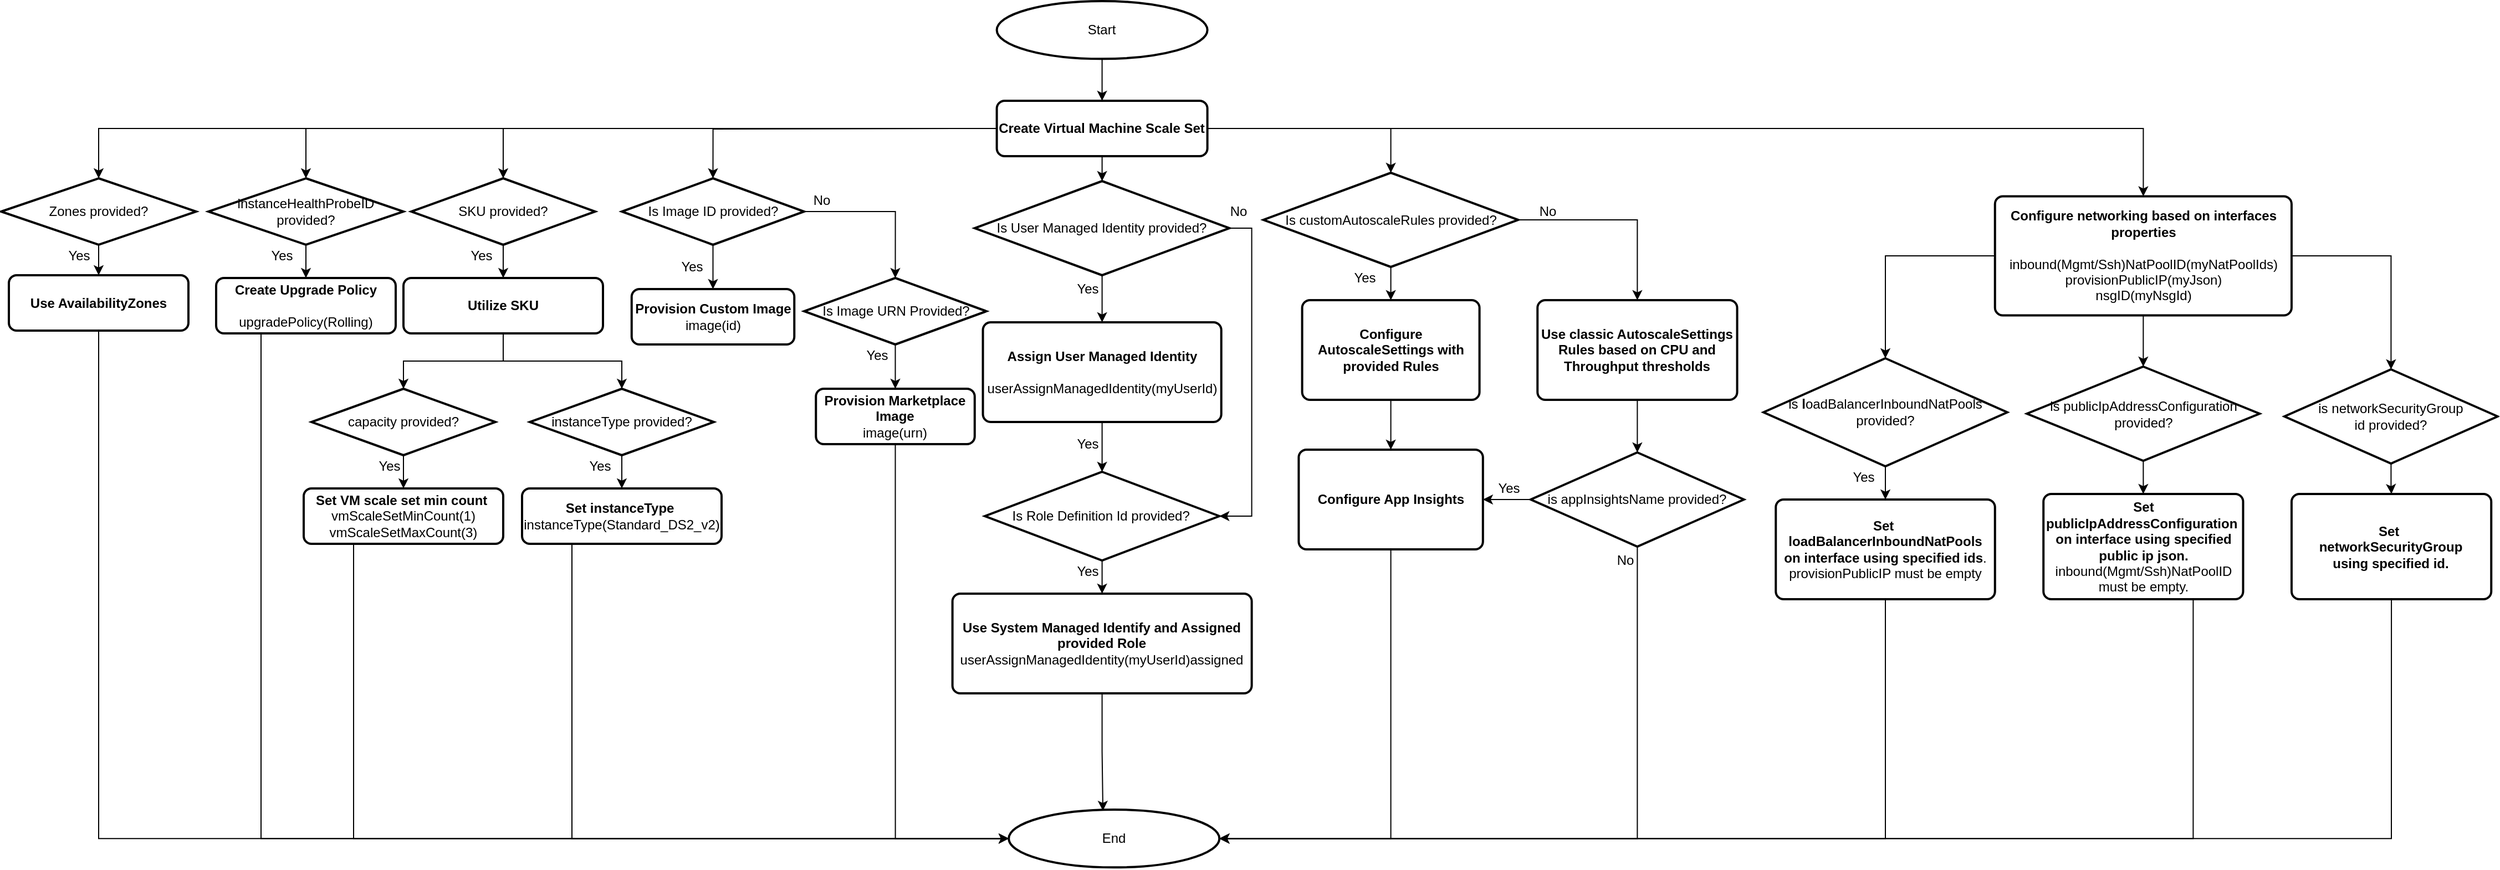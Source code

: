 <mxfile version="13.4.4" type="device"><diagram id="C5RBs43oDa-KdzZeNtuy" name="Page-1"><mxGraphModel dx="2204" dy="1922" grid="1" gridSize="10" guides="1" tooltips="1" connect="1" arrows="1" fold="1" page="1" pageScale="1" pageWidth="827" pageHeight="1169" math="0" shadow="0"><root><mxCell id="WIyWlLk6GJQsqaUBKTNV-0"/><mxCell id="WIyWlLk6GJQsqaUBKTNV-1" parent="WIyWlLk6GJQsqaUBKTNV-0"/><mxCell id="RMS7R8UJaC6F2QO5qWQp-2" style="edgeStyle=orthogonalEdgeStyle;rounded=0;orthogonalLoop=1;jettySize=auto;html=1;exitX=0.5;exitY=1;exitDx=0;exitDy=0;exitPerimeter=0;" edge="1" parent="WIyWlLk6GJQsqaUBKTNV-1" source="RMS7R8UJaC6F2QO5qWQp-0" target="RMS7R8UJaC6F2QO5qWQp-1"><mxGeometry relative="1" as="geometry"/></mxCell><mxCell id="RMS7R8UJaC6F2QO5qWQp-0" value="Start" style="strokeWidth=2;html=1;shape=mxgraph.flowchart.start_1;whiteSpace=wrap;" vertex="1" parent="WIyWlLk6GJQsqaUBKTNV-1"><mxGeometry x="648.31" y="-20" width="190" height="52.18" as="geometry"/></mxCell><mxCell id="RMS7R8UJaC6F2QO5qWQp-4" style="edgeStyle=orthogonalEdgeStyle;rounded=0;orthogonalLoop=1;jettySize=auto;html=1;exitX=0;exitY=0.5;exitDx=0;exitDy=0;entryX=0.5;entryY=0;entryDx=0;entryDy=0;entryPerimeter=0;" edge="1" parent="WIyWlLk6GJQsqaUBKTNV-1" source="RMS7R8UJaC6F2QO5qWQp-1" target="RMS7R8UJaC6F2QO5qWQp-3"><mxGeometry relative="1" as="geometry"/></mxCell><mxCell id="RMS7R8UJaC6F2QO5qWQp-8" style="edgeStyle=orthogonalEdgeStyle;rounded=0;orthogonalLoop=1;jettySize=auto;html=1;exitX=0;exitY=0.5;exitDx=0;exitDy=0;entryX=0.5;entryY=0;entryDx=0;entryDy=0;entryPerimeter=0;" edge="1" parent="WIyWlLk6GJQsqaUBKTNV-1" source="RMS7R8UJaC6F2QO5qWQp-1" target="RMS7R8UJaC6F2QO5qWQp-7"><mxGeometry relative="1" as="geometry"/></mxCell><mxCell id="RMS7R8UJaC6F2QO5qWQp-60" style="edgeStyle=orthogonalEdgeStyle;rounded=0;orthogonalLoop=1;jettySize=auto;html=1;exitX=1;exitY=0.5;exitDx=0;exitDy=0;entryX=0.5;entryY=0;entryDx=0;entryDy=0;entryPerimeter=0;" edge="1" parent="WIyWlLk6GJQsqaUBKTNV-1" source="RMS7R8UJaC6F2QO5qWQp-1" target="RMS7R8UJaC6F2QO5qWQp-57"><mxGeometry relative="1" as="geometry"/></mxCell><mxCell id="RMS7R8UJaC6F2QO5qWQp-69" style="edgeStyle=orthogonalEdgeStyle;rounded=0;orthogonalLoop=1;jettySize=auto;html=1;entryX=0.5;entryY=0;entryDx=0;entryDy=0;entryPerimeter=0;" edge="1" parent="WIyWlLk6GJQsqaUBKTNV-1" target="RMS7R8UJaC6F2QO5qWQp-11"><mxGeometry relative="1" as="geometry"><mxPoint x="610" y="95" as="sourcePoint"/></mxGeometry></mxCell><mxCell id="RMS7R8UJaC6F2QO5qWQp-80" style="edgeStyle=orthogonalEdgeStyle;rounded=0;orthogonalLoop=1;jettySize=auto;html=1;exitX=0.5;exitY=1;exitDx=0;exitDy=0;entryX=0.5;entryY=0;entryDx=0;entryDy=0;entryPerimeter=0;" edge="1" parent="WIyWlLk6GJQsqaUBKTNV-1" source="RMS7R8UJaC6F2QO5qWQp-1" target="RMS7R8UJaC6F2QO5qWQp-38"><mxGeometry relative="1" as="geometry"/></mxCell><mxCell id="RMS7R8UJaC6F2QO5qWQp-82" style="edgeStyle=orthogonalEdgeStyle;rounded=0;orthogonalLoop=1;jettySize=auto;html=1;exitX=1;exitY=0.5;exitDx=0;exitDy=0;" edge="1" parent="WIyWlLk6GJQsqaUBKTNV-1" source="RMS7R8UJaC6F2QO5qWQp-1" target="RMS7R8UJaC6F2QO5qWQp-79"><mxGeometry relative="1" as="geometry"/></mxCell><mxCell id="RMS7R8UJaC6F2QO5qWQp-84" style="edgeStyle=orthogonalEdgeStyle;rounded=0;orthogonalLoop=1;jettySize=auto;html=1;exitX=0;exitY=0.5;exitDx=0;exitDy=0;entryX=0.5;entryY=0;entryDx=0;entryDy=0;entryPerimeter=0;" edge="1" parent="WIyWlLk6GJQsqaUBKTNV-1" source="RMS7R8UJaC6F2QO5qWQp-1" target="RMS7R8UJaC6F2QO5qWQp-83"><mxGeometry relative="1" as="geometry"/></mxCell><mxCell id="RMS7R8UJaC6F2QO5qWQp-1" value="&lt;b&gt;Create Virtual Machine Scale Set&lt;/b&gt;" style="rounded=1;whiteSpace=wrap;html=1;absoluteArcSize=1;arcSize=14;strokeWidth=2;" vertex="1" parent="WIyWlLk6GJQsqaUBKTNV-1"><mxGeometry x="648.31" y="70" width="190" height="50" as="geometry"/></mxCell><mxCell id="RMS7R8UJaC6F2QO5qWQp-6" style="edgeStyle=orthogonalEdgeStyle;rounded=0;orthogonalLoop=1;jettySize=auto;html=1;exitX=0.5;exitY=1;exitDx=0;exitDy=0;exitPerimeter=0;entryX=0.5;entryY=0;entryDx=0;entryDy=0;" edge="1" parent="WIyWlLk6GJQsqaUBKTNV-1" source="RMS7R8UJaC6F2QO5qWQp-3" target="RMS7R8UJaC6F2QO5qWQp-5"><mxGeometry relative="1" as="geometry"/></mxCell><mxCell id="RMS7R8UJaC6F2QO5qWQp-3" value="instanceHealthProbeID provided?" style="strokeWidth=2;html=1;shape=mxgraph.flowchart.decision;whiteSpace=wrap;" vertex="1" parent="WIyWlLk6GJQsqaUBKTNV-1"><mxGeometry x="-63" y="140" width="176" height="60" as="geometry"/></mxCell><mxCell id="RMS7R8UJaC6F2QO5qWQp-105" style="edgeStyle=orthogonalEdgeStyle;rounded=0;orthogonalLoop=1;jettySize=auto;html=1;exitX=0.25;exitY=1;exitDx=0;exitDy=0;entryX=0;entryY=0.5;entryDx=0;entryDy=0;entryPerimeter=0;" edge="1" parent="WIyWlLk6GJQsqaUBKTNV-1" source="RMS7R8UJaC6F2QO5qWQp-5" target="RMS7R8UJaC6F2QO5qWQp-101"><mxGeometry relative="1" as="geometry"/></mxCell><mxCell id="RMS7R8UJaC6F2QO5qWQp-5" value="&lt;b&gt;Create Upgrade Policy&lt;/b&gt;&lt;br&gt;&lt;br&gt;upgradePolicy(Rolling)" style="rounded=1;whiteSpace=wrap;html=1;absoluteArcSize=1;arcSize=14;strokeWidth=2;" vertex="1" parent="WIyWlLk6GJQsqaUBKTNV-1"><mxGeometry x="-56" y="230" width="162" height="50" as="geometry"/></mxCell><mxCell id="RMS7R8UJaC6F2QO5qWQp-10" style="edgeStyle=orthogonalEdgeStyle;rounded=0;orthogonalLoop=1;jettySize=auto;html=1;exitX=0.5;exitY=1;exitDx=0;exitDy=0;exitPerimeter=0;" edge="1" parent="WIyWlLk6GJQsqaUBKTNV-1" source="RMS7R8UJaC6F2QO5qWQp-7" target="RMS7R8UJaC6F2QO5qWQp-9"><mxGeometry relative="1" as="geometry"/></mxCell><mxCell id="RMS7R8UJaC6F2QO5qWQp-7" value="SKU provided?" style="strokeWidth=2;html=1;shape=mxgraph.flowchart.decision;whiteSpace=wrap;" vertex="1" parent="WIyWlLk6GJQsqaUBKTNV-1"><mxGeometry x="120" y="140" width="166" height="60" as="geometry"/></mxCell><mxCell id="2" value="Yes" style="text;html=1;align=center;verticalAlign=middle;resizable=0;points=[];autosize=1;" vertex="1" parent="WIyWlLk6GJQsqaUBKTNV-1"><mxGeometry x="-17" y="200" width="40" height="20" as="geometry"/></mxCell><mxCell id="RMS7R8UJaC6F2QO5qWQp-13" style="edgeStyle=orthogonalEdgeStyle;rounded=0;orthogonalLoop=1;jettySize=auto;html=1;exitX=0.5;exitY=1;exitDx=0;exitDy=0;entryX=0.5;entryY=0;entryDx=0;entryDy=0;entryPerimeter=0;" edge="1" parent="WIyWlLk6GJQsqaUBKTNV-1" source="RMS7R8UJaC6F2QO5qWQp-9" target="RMS7R8UJaC6F2QO5qWQp-12"><mxGeometry relative="1" as="geometry"/></mxCell><mxCell id="RMS7R8UJaC6F2QO5qWQp-15" style="edgeStyle=orthogonalEdgeStyle;rounded=0;orthogonalLoop=1;jettySize=auto;html=1;exitX=0.5;exitY=1;exitDx=0;exitDy=0;entryX=0.5;entryY=0;entryDx=0;entryDy=0;entryPerimeter=0;" edge="1" parent="WIyWlLk6GJQsqaUBKTNV-1" source="RMS7R8UJaC6F2QO5qWQp-9" target="RMS7R8UJaC6F2QO5qWQp-14"><mxGeometry relative="1" as="geometry"/></mxCell><mxCell id="RMS7R8UJaC6F2QO5qWQp-9" value="&lt;b&gt;Utilize SKU&lt;/b&gt;" style="rounded=1;whiteSpace=wrap;html=1;absoluteArcSize=1;arcSize=14;strokeWidth=2;" vertex="1" parent="WIyWlLk6GJQsqaUBKTNV-1"><mxGeometry x="113" y="230" width="180" height="50" as="geometry"/></mxCell><mxCell id="RMS7R8UJaC6F2QO5qWQp-29" style="edgeStyle=orthogonalEdgeStyle;rounded=0;orthogonalLoop=1;jettySize=auto;html=1;exitX=0.5;exitY=1;exitDx=0;exitDy=0;exitPerimeter=0;entryX=0.5;entryY=0;entryDx=0;entryDy=0;" edge="1" parent="WIyWlLk6GJQsqaUBKTNV-1" source="RMS7R8UJaC6F2QO5qWQp-11" target="RMS7R8UJaC6F2QO5qWQp-23"><mxGeometry relative="1" as="geometry"/></mxCell><mxCell id="RMS7R8UJaC6F2QO5qWQp-33" style="edgeStyle=orthogonalEdgeStyle;rounded=0;orthogonalLoop=1;jettySize=auto;html=1;exitX=1;exitY=0.5;exitDx=0;exitDy=0;exitPerimeter=0;entryX=0.5;entryY=0;entryDx=0;entryDy=0;entryPerimeter=0;" edge="1" parent="WIyWlLk6GJQsqaUBKTNV-1" source="RMS7R8UJaC6F2QO5qWQp-11" target="RMS7R8UJaC6F2QO5qWQp-32"><mxGeometry relative="1" as="geometry"/></mxCell><mxCell id="RMS7R8UJaC6F2QO5qWQp-11" value="Is Image ID provided?" style="strokeWidth=2;html=1;shape=mxgraph.flowchart.decision;whiteSpace=wrap;" vertex="1" parent="WIyWlLk6GJQsqaUBKTNV-1"><mxGeometry x="310" y="140" width="164.5" height="60" as="geometry"/></mxCell><mxCell id="RMS7R8UJaC6F2QO5qWQp-17" style="edgeStyle=orthogonalEdgeStyle;rounded=0;orthogonalLoop=1;jettySize=auto;html=1;exitX=0.5;exitY=1;exitDx=0;exitDy=0;exitPerimeter=0;entryX=0.5;entryY=0;entryDx=0;entryDy=0;" edge="1" parent="WIyWlLk6GJQsqaUBKTNV-1" source="RMS7R8UJaC6F2QO5qWQp-12" target="RMS7R8UJaC6F2QO5qWQp-16"><mxGeometry relative="1" as="geometry"/></mxCell><mxCell id="RMS7R8UJaC6F2QO5qWQp-12" value="capacity provided?" style="strokeWidth=2;html=1;shape=mxgraph.flowchart.decision;whiteSpace=wrap;" vertex="1" parent="WIyWlLk6GJQsqaUBKTNV-1"><mxGeometry x="30" y="330" width="166" height="60" as="geometry"/></mxCell><mxCell id="RMS7R8UJaC6F2QO5qWQp-21" style="edgeStyle=orthogonalEdgeStyle;rounded=0;orthogonalLoop=1;jettySize=auto;html=1;exitX=0.5;exitY=1;exitDx=0;exitDy=0;exitPerimeter=0;entryX=0.5;entryY=0;entryDx=0;entryDy=0;" edge="1" parent="WIyWlLk6GJQsqaUBKTNV-1" source="RMS7R8UJaC6F2QO5qWQp-14" target="RMS7R8UJaC6F2QO5qWQp-20"><mxGeometry relative="1" as="geometry"/></mxCell><mxCell id="RMS7R8UJaC6F2QO5qWQp-14" value="instanceType provided?" style="strokeWidth=2;html=1;shape=mxgraph.flowchart.decision;whiteSpace=wrap;" vertex="1" parent="WIyWlLk6GJQsqaUBKTNV-1"><mxGeometry x="227" y="330" width="166" height="60" as="geometry"/></mxCell><mxCell id="RMS7R8UJaC6F2QO5qWQp-107" style="edgeStyle=orthogonalEdgeStyle;rounded=0;orthogonalLoop=1;jettySize=auto;html=1;exitX=0.25;exitY=1;exitDx=0;exitDy=0;entryX=0;entryY=0.5;entryDx=0;entryDy=0;entryPerimeter=0;" edge="1" parent="WIyWlLk6GJQsqaUBKTNV-1" source="RMS7R8UJaC6F2QO5qWQp-16" target="RMS7R8UJaC6F2QO5qWQp-101"><mxGeometry relative="1" as="geometry"/></mxCell><mxCell id="RMS7R8UJaC6F2QO5qWQp-16" value="&lt;b&gt;Set VM scale set min count&lt;/b&gt;&amp;nbsp;&lt;br&gt;vmScaleSetMinCount(1)&lt;br&gt;vmScaleSetMaxCount(3)" style="rounded=1;whiteSpace=wrap;html=1;absoluteArcSize=1;arcSize=14;strokeWidth=2;" vertex="1" parent="WIyWlLk6GJQsqaUBKTNV-1"><mxGeometry x="23" y="420" width="180" height="50" as="geometry"/></mxCell><mxCell id="RMS7R8UJaC6F2QO5qWQp-18" value="Yes" style="text;html=1;align=center;verticalAlign=middle;resizable=0;points=[];autosize=1;" vertex="1" parent="WIyWlLk6GJQsqaUBKTNV-1"><mxGeometry x="80" y="390" width="40" height="20" as="geometry"/></mxCell><mxCell id="RMS7R8UJaC6F2QO5qWQp-19" value="Yes" style="text;html=1;align=center;verticalAlign=middle;resizable=0;points=[];autosize=1;" vertex="1" parent="WIyWlLk6GJQsqaUBKTNV-1"><mxGeometry x="163" y="200" width="40" height="20" as="geometry"/></mxCell><mxCell id="RMS7R8UJaC6F2QO5qWQp-109" style="edgeStyle=orthogonalEdgeStyle;rounded=0;orthogonalLoop=1;jettySize=auto;html=1;exitX=0.25;exitY=1;exitDx=0;exitDy=0;entryX=0;entryY=0.5;entryDx=0;entryDy=0;entryPerimeter=0;" edge="1" parent="WIyWlLk6GJQsqaUBKTNV-1" source="RMS7R8UJaC6F2QO5qWQp-20" target="RMS7R8UJaC6F2QO5qWQp-101"><mxGeometry relative="1" as="geometry"/></mxCell><mxCell id="RMS7R8UJaC6F2QO5qWQp-20" value="&lt;b&gt;Set instanceType&lt;/b&gt;&amp;nbsp;&lt;br&gt;instanceType(Standard_DS2_v2)" style="rounded=1;whiteSpace=wrap;html=1;absoluteArcSize=1;arcSize=14;strokeWidth=2;" vertex="1" parent="WIyWlLk6GJQsqaUBKTNV-1"><mxGeometry x="220" y="420" width="180" height="50" as="geometry"/></mxCell><mxCell id="RMS7R8UJaC6F2QO5qWQp-22" value="Yes" style="text;html=1;align=center;verticalAlign=middle;resizable=0;points=[];autosize=1;" vertex="1" parent="WIyWlLk6GJQsqaUBKTNV-1"><mxGeometry x="270" y="390" width="40" height="20" as="geometry"/></mxCell><mxCell id="RMS7R8UJaC6F2QO5qWQp-23" value="&lt;b&gt;Provision Custom Image&lt;/b&gt;&lt;br&gt;image(id)" style="rounded=1;whiteSpace=wrap;html=1;absoluteArcSize=1;arcSize=14;strokeWidth=2;" vertex="1" parent="WIyWlLk6GJQsqaUBKTNV-1"><mxGeometry x="318.88" y="240" width="146.75" height="50" as="geometry"/></mxCell><mxCell id="RMS7R8UJaC6F2QO5qWQp-27" value="Yes" style="text;html=1;align=center;verticalAlign=middle;resizable=0;points=[];autosize=1;" vertex="1" parent="WIyWlLk6GJQsqaUBKTNV-1"><mxGeometry x="353" y="210" width="40" height="20" as="geometry"/></mxCell><mxCell id="RMS7R8UJaC6F2QO5qWQp-36" style="edgeStyle=orthogonalEdgeStyle;rounded=0;orthogonalLoop=1;jettySize=auto;html=1;exitX=0.5;exitY=1;exitDx=0;exitDy=0;exitPerimeter=0;entryX=0.5;entryY=0;entryDx=0;entryDy=0;" edge="1" parent="WIyWlLk6GJQsqaUBKTNV-1" source="RMS7R8UJaC6F2QO5qWQp-32" target="RMS7R8UJaC6F2QO5qWQp-35"><mxGeometry relative="1" as="geometry"/></mxCell><mxCell id="RMS7R8UJaC6F2QO5qWQp-32" value="Is Image URN Provided?" style="strokeWidth=2;html=1;shape=mxgraph.flowchart.decision;whiteSpace=wrap;" vertex="1" parent="WIyWlLk6GJQsqaUBKTNV-1"><mxGeometry x="474.5" y="230" width="164.5" height="60" as="geometry"/></mxCell><mxCell id="RMS7R8UJaC6F2QO5qWQp-34" value="No" style="text;html=1;align=center;verticalAlign=middle;resizable=0;points=[];autosize=1;" vertex="1" parent="WIyWlLk6GJQsqaUBKTNV-1"><mxGeometry x="474.5" y="150" width="30" height="20" as="geometry"/></mxCell><mxCell id="RMS7R8UJaC6F2QO5qWQp-111" style="edgeStyle=orthogonalEdgeStyle;rounded=0;orthogonalLoop=1;jettySize=auto;html=1;exitX=0.5;exitY=1;exitDx=0;exitDy=0;entryX=0;entryY=0.5;entryDx=0;entryDy=0;entryPerimeter=0;" edge="1" parent="WIyWlLk6GJQsqaUBKTNV-1" source="RMS7R8UJaC6F2QO5qWQp-35" target="RMS7R8UJaC6F2QO5qWQp-101"><mxGeometry relative="1" as="geometry"/></mxCell><mxCell id="RMS7R8UJaC6F2QO5qWQp-35" value="&lt;b&gt;Provision Marketplace Image&lt;/b&gt;&lt;br&gt;image(urn)" style="rounded=1;whiteSpace=wrap;html=1;absoluteArcSize=1;arcSize=14;strokeWidth=2;" vertex="1" parent="WIyWlLk6GJQsqaUBKTNV-1"><mxGeometry x="485.13" y="330" width="143.25" height="50" as="geometry"/></mxCell><mxCell id="RMS7R8UJaC6F2QO5qWQp-37" value="Yes" style="text;html=1;align=center;verticalAlign=middle;resizable=0;points=[];autosize=1;" vertex="1" parent="WIyWlLk6GJQsqaUBKTNV-1"><mxGeometry x="520" y="290" width="40" height="20" as="geometry"/></mxCell><mxCell id="RMS7R8UJaC6F2QO5qWQp-41" style="edgeStyle=orthogonalEdgeStyle;rounded=0;orthogonalLoop=1;jettySize=auto;html=1;exitX=0.5;exitY=1;exitDx=0;exitDy=0;exitPerimeter=0;entryX=0.5;entryY=0;entryDx=0;entryDy=0;" edge="1" parent="WIyWlLk6GJQsqaUBKTNV-1" source="RMS7R8UJaC6F2QO5qWQp-38" target="RMS7R8UJaC6F2QO5qWQp-40"><mxGeometry relative="1" as="geometry"/></mxCell><mxCell id="RMS7R8UJaC6F2QO5qWQp-53" style="edgeStyle=orthogonalEdgeStyle;rounded=0;orthogonalLoop=1;jettySize=auto;html=1;exitX=1;exitY=0.5;exitDx=0;exitDy=0;exitPerimeter=0;entryX=1;entryY=0.5;entryDx=0;entryDy=0;entryPerimeter=0;" edge="1" parent="WIyWlLk6GJQsqaUBKTNV-1" source="RMS7R8UJaC6F2QO5qWQp-38" target="RMS7R8UJaC6F2QO5qWQp-49"><mxGeometry relative="1" as="geometry"/></mxCell><mxCell id="RMS7R8UJaC6F2QO5qWQp-38" value="Is User Managed Identity provided?" style="strokeWidth=2;html=1;shape=mxgraph.flowchart.decision;whiteSpace=wrap;" vertex="1" parent="WIyWlLk6GJQsqaUBKTNV-1"><mxGeometry x="628.38" y="142.5" width="229.86" height="85" as="geometry"/></mxCell><mxCell id="RMS7R8UJaC6F2QO5qWQp-51" style="edgeStyle=orthogonalEdgeStyle;rounded=0;orthogonalLoop=1;jettySize=auto;html=1;exitX=0.5;exitY=1;exitDx=0;exitDy=0;entryX=0.5;entryY=0;entryDx=0;entryDy=0;entryPerimeter=0;" edge="1" parent="WIyWlLk6GJQsqaUBKTNV-1" source="RMS7R8UJaC6F2QO5qWQp-40" target="RMS7R8UJaC6F2QO5qWQp-49"><mxGeometry relative="1" as="geometry"/></mxCell><mxCell id="RMS7R8UJaC6F2QO5qWQp-40" value="&lt;b&gt;Assign User Managed Identity&lt;/b&gt;&lt;br&gt;&lt;br&gt;userAssignManagedIdentity(myUserId)" style="rounded=1;whiteSpace=wrap;html=1;absoluteArcSize=1;arcSize=14;strokeWidth=2;" vertex="1" parent="WIyWlLk6GJQsqaUBKTNV-1"><mxGeometry x="635.78" y="270" width="215.07" height="90" as="geometry"/></mxCell><mxCell id="RMS7R8UJaC6F2QO5qWQp-45" value="Yes" style="text;html=1;align=center;verticalAlign=middle;resizable=0;points=[];autosize=1;" vertex="1" parent="WIyWlLk6GJQsqaUBKTNV-1"><mxGeometry x="710" y="230" width="40" height="20" as="geometry"/></mxCell><mxCell id="RMS7R8UJaC6F2QO5qWQp-110" style="edgeStyle=orthogonalEdgeStyle;rounded=0;orthogonalLoop=1;jettySize=auto;html=1;entryX=0.447;entryY=0.019;entryDx=0;entryDy=0;entryPerimeter=0;" edge="1" parent="WIyWlLk6GJQsqaUBKTNV-1" source="RMS7R8UJaC6F2QO5qWQp-46" target="RMS7R8UJaC6F2QO5qWQp-101"><mxGeometry relative="1" as="geometry"/></mxCell><mxCell id="RMS7R8UJaC6F2QO5qWQp-46" value="&lt;b&gt;Use System Managed Identify and Assigned provided Role&lt;/b&gt;&lt;br&gt;userAssignManagedIdentity(myUserId)assigned" style="rounded=1;whiteSpace=wrap;html=1;absoluteArcSize=1;arcSize=14;strokeWidth=2;" vertex="1" parent="WIyWlLk6GJQsqaUBKTNV-1"><mxGeometry x="608.31" y="515" width="270" height="90" as="geometry"/></mxCell><mxCell id="RMS7R8UJaC6F2QO5qWQp-55" style="edgeStyle=orthogonalEdgeStyle;rounded=0;orthogonalLoop=1;jettySize=auto;html=1;exitX=0.5;exitY=1;exitDx=0;exitDy=0;exitPerimeter=0;entryX=0.5;entryY=0;entryDx=0;entryDy=0;" edge="1" parent="WIyWlLk6GJQsqaUBKTNV-1" source="RMS7R8UJaC6F2QO5qWQp-49" target="RMS7R8UJaC6F2QO5qWQp-46"><mxGeometry relative="1" as="geometry"/></mxCell><mxCell id="RMS7R8UJaC6F2QO5qWQp-49" value="Is Role Definition Id provided?&amp;nbsp;" style="strokeWidth=2;html=1;shape=mxgraph.flowchart.decision;whiteSpace=wrap;" vertex="1" parent="WIyWlLk6GJQsqaUBKTNV-1"><mxGeometry x="637.5" y="405" width="211.62" height="80" as="geometry"/></mxCell><mxCell id="RMS7R8UJaC6F2QO5qWQp-52" value="Yes" style="text;html=1;align=center;verticalAlign=middle;resizable=0;points=[];autosize=1;" vertex="1" parent="WIyWlLk6GJQsqaUBKTNV-1"><mxGeometry x="710" y="370" width="40" height="20" as="geometry"/></mxCell><mxCell id="RMS7R8UJaC6F2QO5qWQp-54" value="No" style="text;html=1;align=center;verticalAlign=middle;resizable=0;points=[];autosize=1;" vertex="1" parent="WIyWlLk6GJQsqaUBKTNV-1"><mxGeometry x="850.85" y="160" width="30" height="20" as="geometry"/></mxCell><mxCell id="RMS7R8UJaC6F2QO5qWQp-56" value="Yes" style="text;html=1;align=center;verticalAlign=middle;resizable=0;points=[];autosize=1;" vertex="1" parent="WIyWlLk6GJQsqaUBKTNV-1"><mxGeometry x="710" y="485" width="40" height="20" as="geometry"/></mxCell><mxCell id="RMS7R8UJaC6F2QO5qWQp-62" style="edgeStyle=orthogonalEdgeStyle;rounded=0;orthogonalLoop=1;jettySize=auto;html=1;exitX=0.5;exitY=1;exitDx=0;exitDy=0;exitPerimeter=0;" edge="1" parent="WIyWlLk6GJQsqaUBKTNV-1" source="RMS7R8UJaC6F2QO5qWQp-57" target="RMS7R8UJaC6F2QO5qWQp-61"><mxGeometry relative="1" as="geometry"/></mxCell><mxCell id="RMS7R8UJaC6F2QO5qWQp-66" style="edgeStyle=orthogonalEdgeStyle;rounded=0;orthogonalLoop=1;jettySize=auto;html=1;exitX=1;exitY=0.5;exitDx=0;exitDy=0;exitPerimeter=0;entryX=0.5;entryY=0;entryDx=0;entryDy=0;" edge="1" parent="WIyWlLk6GJQsqaUBKTNV-1" source="RMS7R8UJaC6F2QO5qWQp-57" target="RMS7R8UJaC6F2QO5qWQp-64"><mxGeometry relative="1" as="geometry"/></mxCell><mxCell id="RMS7R8UJaC6F2QO5qWQp-57" value="Is&amp;nbsp;customAutoscaleRules provided?" style="strokeWidth=2;html=1;shape=mxgraph.flowchart.decision;whiteSpace=wrap;" vertex="1" parent="WIyWlLk6GJQsqaUBKTNV-1"><mxGeometry x="888.87" y="135" width="229.86" height="85" as="geometry"/></mxCell><mxCell id="RMS7R8UJaC6F2QO5qWQp-71" style="edgeStyle=orthogonalEdgeStyle;rounded=0;orthogonalLoop=1;jettySize=auto;html=1;exitX=0.5;exitY=1;exitDx=0;exitDy=0;" edge="1" parent="WIyWlLk6GJQsqaUBKTNV-1" source="RMS7R8UJaC6F2QO5qWQp-61" target="RMS7R8UJaC6F2QO5qWQp-70"><mxGeometry relative="1" as="geometry"/></mxCell><mxCell id="RMS7R8UJaC6F2QO5qWQp-61" value="&lt;b&gt;Configure AutoscaleSettings with provided Rules&lt;/b&gt;" style="rounded=1;whiteSpace=wrap;html=1;absoluteArcSize=1;arcSize=14;strokeWidth=2;" vertex="1" parent="WIyWlLk6GJQsqaUBKTNV-1"><mxGeometry x="923.8" y="250" width="160" height="90" as="geometry"/></mxCell><mxCell id="RMS7R8UJaC6F2QO5qWQp-63" value="Yes" style="text;html=1;align=center;verticalAlign=middle;resizable=0;points=[];autosize=1;" vertex="1" parent="WIyWlLk6GJQsqaUBKTNV-1"><mxGeometry x="960" y="220" width="40" height="20" as="geometry"/></mxCell><mxCell id="RMS7R8UJaC6F2QO5qWQp-74" style="edgeStyle=orthogonalEdgeStyle;rounded=0;orthogonalLoop=1;jettySize=auto;html=1;exitX=0.5;exitY=1;exitDx=0;exitDy=0;entryX=0.5;entryY=0;entryDx=0;entryDy=0;entryPerimeter=0;" edge="1" parent="WIyWlLk6GJQsqaUBKTNV-1" source="RMS7R8UJaC6F2QO5qWQp-64" target="RMS7R8UJaC6F2QO5qWQp-73"><mxGeometry relative="1" as="geometry"/></mxCell><mxCell id="RMS7R8UJaC6F2QO5qWQp-64" value="&lt;b&gt;Use classic AutoscaleSettings Rules based on CPU and Throughput thresholds&lt;/b&gt;" style="rounded=1;whiteSpace=wrap;html=1;absoluteArcSize=1;arcSize=14;strokeWidth=2;" vertex="1" parent="WIyWlLk6GJQsqaUBKTNV-1"><mxGeometry x="1136.13" y="250" width="180.14" height="90" as="geometry"/></mxCell><mxCell id="RMS7R8UJaC6F2QO5qWQp-67" value="No" style="text;html=1;align=center;verticalAlign=middle;resizable=0;points=[];autosize=1;" vertex="1" parent="WIyWlLk6GJQsqaUBKTNV-1"><mxGeometry x="1130" y="160" width="30" height="20" as="geometry"/></mxCell><mxCell id="RMS7R8UJaC6F2QO5qWQp-112" style="edgeStyle=orthogonalEdgeStyle;rounded=0;orthogonalLoop=1;jettySize=auto;html=1;exitX=0.5;exitY=1;exitDx=0;exitDy=0;entryX=1;entryY=0.5;entryDx=0;entryDy=0;entryPerimeter=0;" edge="1" parent="WIyWlLk6GJQsqaUBKTNV-1" source="RMS7R8UJaC6F2QO5qWQp-70" target="RMS7R8UJaC6F2QO5qWQp-101"><mxGeometry relative="1" as="geometry"/></mxCell><mxCell id="RMS7R8UJaC6F2QO5qWQp-70" value="&lt;b&gt;Configure App&amp;nbsp;Insights&lt;/b&gt;" style="rounded=1;whiteSpace=wrap;html=1;absoluteArcSize=1;arcSize=14;strokeWidth=2;" vertex="1" parent="WIyWlLk6GJQsqaUBKTNV-1"><mxGeometry x="920.7" y="385" width="166.2" height="90" as="geometry"/></mxCell><mxCell id="RMS7R8UJaC6F2QO5qWQp-77" style="edgeStyle=orthogonalEdgeStyle;rounded=0;orthogonalLoop=1;jettySize=auto;html=1;exitX=0;exitY=0.5;exitDx=0;exitDy=0;exitPerimeter=0;entryX=1;entryY=0.5;entryDx=0;entryDy=0;" edge="1" parent="WIyWlLk6GJQsqaUBKTNV-1" source="RMS7R8UJaC6F2QO5qWQp-73" target="RMS7R8UJaC6F2QO5qWQp-70"><mxGeometry relative="1" as="geometry"/></mxCell><mxCell id="RMS7R8UJaC6F2QO5qWQp-113" style="edgeStyle=orthogonalEdgeStyle;rounded=0;orthogonalLoop=1;jettySize=auto;html=1;exitX=0.5;exitY=1;exitDx=0;exitDy=0;exitPerimeter=0;entryX=1;entryY=0.5;entryDx=0;entryDy=0;entryPerimeter=0;" edge="1" parent="WIyWlLk6GJQsqaUBKTNV-1" source="RMS7R8UJaC6F2QO5qWQp-73" target="RMS7R8UJaC6F2QO5qWQp-101"><mxGeometry relative="1" as="geometry"/></mxCell><mxCell id="RMS7R8UJaC6F2QO5qWQp-73" value="is appInsightsName provided?" style="strokeWidth=2;html=1;shape=mxgraph.flowchart.decision;whiteSpace=wrap;" vertex="1" parent="WIyWlLk6GJQsqaUBKTNV-1"><mxGeometry x="1130" y="387.5" width="192.4" height="85" as="geometry"/></mxCell><mxCell id="RMS7R8UJaC6F2QO5qWQp-78" value="Yes" style="text;html=1;align=center;verticalAlign=middle;resizable=0;points=[];autosize=1;" vertex="1" parent="WIyWlLk6GJQsqaUBKTNV-1"><mxGeometry x="1090" y="410" width="40" height="20" as="geometry"/></mxCell><mxCell id="RMS7R8UJaC6F2QO5qWQp-89" style="edgeStyle=orthogonalEdgeStyle;rounded=0;orthogonalLoop=1;jettySize=auto;html=1;exitX=0;exitY=0.5;exitDx=0;exitDy=0;" edge="1" parent="WIyWlLk6GJQsqaUBKTNV-1" source="RMS7R8UJaC6F2QO5qWQp-79" target="RMS7R8UJaC6F2QO5qWQp-88"><mxGeometry relative="1" as="geometry"/></mxCell><mxCell id="RMS7R8UJaC6F2QO5qWQp-91" style="edgeStyle=orthogonalEdgeStyle;rounded=0;orthogonalLoop=1;jettySize=auto;html=1;exitX=0.5;exitY=1;exitDx=0;exitDy=0;entryX=0.5;entryY=0;entryDx=0;entryDy=0;entryPerimeter=0;" edge="1" parent="WIyWlLk6GJQsqaUBKTNV-1" source="RMS7R8UJaC6F2QO5qWQp-79" target="RMS7R8UJaC6F2QO5qWQp-90"><mxGeometry relative="1" as="geometry"/></mxCell><mxCell id="RMS7R8UJaC6F2QO5qWQp-93" style="edgeStyle=orthogonalEdgeStyle;rounded=0;orthogonalLoop=1;jettySize=auto;html=1;exitX=1;exitY=0.5;exitDx=0;exitDy=0;entryX=0.5;entryY=0;entryDx=0;entryDy=0;entryPerimeter=0;" edge="1" parent="WIyWlLk6GJQsqaUBKTNV-1" source="RMS7R8UJaC6F2QO5qWQp-79" target="RMS7R8UJaC6F2QO5qWQp-92"><mxGeometry relative="1" as="geometry"/></mxCell><mxCell id="RMS7R8UJaC6F2QO5qWQp-79" value="&lt;b&gt;Configure networking based on interfaces properties&lt;/b&gt;&lt;br&gt;&lt;br&gt;&lt;div&gt;inbound(Mgmt/Ssh)&lt;span&gt;NatPoolID(myNatPoolIds)&lt;/span&gt;&lt;/div&gt;&lt;div&gt;provisionPublicIP(myJson)&lt;/div&gt;&lt;div&gt;nsgID(myNsgId)&lt;/div&gt;" style="rounded=1;whiteSpace=wrap;html=1;absoluteArcSize=1;arcSize=14;strokeWidth=2;" vertex="1" parent="WIyWlLk6GJQsqaUBKTNV-1"><mxGeometry x="1548.87" y="156.25" width="267.6" height="107.5" as="geometry"/></mxCell><mxCell id="RMS7R8UJaC6F2QO5qWQp-86" style="edgeStyle=orthogonalEdgeStyle;rounded=0;orthogonalLoop=1;jettySize=auto;html=1;exitX=0.5;exitY=1;exitDx=0;exitDy=0;exitPerimeter=0;entryX=0.5;entryY=0;entryDx=0;entryDy=0;" edge="1" parent="WIyWlLk6GJQsqaUBKTNV-1" source="RMS7R8UJaC6F2QO5qWQp-83" target="RMS7R8UJaC6F2QO5qWQp-85"><mxGeometry relative="1" as="geometry"/></mxCell><mxCell id="RMS7R8UJaC6F2QO5qWQp-83" value="Zones provided?" style="strokeWidth=2;html=1;shape=mxgraph.flowchart.decision;whiteSpace=wrap;" vertex="1" parent="WIyWlLk6GJQsqaUBKTNV-1"><mxGeometry x="-250" y="140" width="176" height="60" as="geometry"/></mxCell><mxCell id="RMS7R8UJaC6F2QO5qWQp-103" style="edgeStyle=orthogonalEdgeStyle;rounded=0;orthogonalLoop=1;jettySize=auto;html=1;exitX=0.5;exitY=1;exitDx=0;exitDy=0;entryX=0;entryY=0.5;entryDx=0;entryDy=0;entryPerimeter=0;" edge="1" parent="WIyWlLk6GJQsqaUBKTNV-1" source="RMS7R8UJaC6F2QO5qWQp-85" target="RMS7R8UJaC6F2QO5qWQp-101"><mxGeometry relative="1" as="geometry"/></mxCell><mxCell id="RMS7R8UJaC6F2QO5qWQp-85" value="&lt;b&gt;Use AvailabilityZones&lt;/b&gt;" style="rounded=1;whiteSpace=wrap;html=1;absoluteArcSize=1;arcSize=14;strokeWidth=2;" vertex="1" parent="WIyWlLk6GJQsqaUBKTNV-1"><mxGeometry x="-243" y="227.5" width="162" height="50" as="geometry"/></mxCell><mxCell id="RMS7R8UJaC6F2QO5qWQp-87" value="Yes" style="text;html=1;align=center;verticalAlign=middle;resizable=0;points=[];autosize=1;" vertex="1" parent="WIyWlLk6GJQsqaUBKTNV-1"><mxGeometry x="-200" y="200" width="40" height="20" as="geometry"/></mxCell><mxCell id="RMS7R8UJaC6F2QO5qWQp-97" style="edgeStyle=orthogonalEdgeStyle;rounded=0;orthogonalLoop=1;jettySize=auto;html=1;exitX=0.5;exitY=1;exitDx=0;exitDy=0;exitPerimeter=0;entryX=0.5;entryY=0;entryDx=0;entryDy=0;" edge="1" parent="WIyWlLk6GJQsqaUBKTNV-1" source="RMS7R8UJaC6F2QO5qWQp-88" target="RMS7R8UJaC6F2QO5qWQp-94"><mxGeometry relative="1" as="geometry"/></mxCell><mxCell id="RMS7R8UJaC6F2QO5qWQp-88" value="is&amp;nbsp;&lt;b&gt;l&lt;/b&gt;oadBalancerInboundNatPools provided?" style="strokeWidth=2;html=1;shape=mxgraph.flowchart.decision;whiteSpace=wrap;" vertex="1" parent="WIyWlLk6GJQsqaUBKTNV-1"><mxGeometry x="1340" y="302.5" width="220" height="97.5" as="geometry"/></mxCell><mxCell id="RMS7R8UJaC6F2QO5qWQp-99" style="edgeStyle=orthogonalEdgeStyle;rounded=0;orthogonalLoop=1;jettySize=auto;html=1;exitX=0.5;exitY=1;exitDx=0;exitDy=0;exitPerimeter=0;" edge="1" parent="WIyWlLk6GJQsqaUBKTNV-1" source="RMS7R8UJaC6F2QO5qWQp-90" target="RMS7R8UJaC6F2QO5qWQp-95"><mxGeometry relative="1" as="geometry"/></mxCell><mxCell id="RMS7R8UJaC6F2QO5qWQp-90" value="is&amp;nbsp;publicIpAddressConfiguration provided?" style="strokeWidth=2;html=1;shape=mxgraph.flowchart.decision;whiteSpace=wrap;" vertex="1" parent="WIyWlLk6GJQsqaUBKTNV-1"><mxGeometry x="1577.67" y="310" width="210" height="85" as="geometry"/></mxCell><mxCell id="RMS7R8UJaC6F2QO5qWQp-100" style="edgeStyle=orthogonalEdgeStyle;rounded=0;orthogonalLoop=1;jettySize=auto;html=1;exitX=0.5;exitY=1;exitDx=0;exitDy=0;exitPerimeter=0;" edge="1" parent="WIyWlLk6GJQsqaUBKTNV-1" source="RMS7R8UJaC6F2QO5qWQp-92" target="RMS7R8UJaC6F2QO5qWQp-96"><mxGeometry relative="1" as="geometry"/></mxCell><mxCell id="RMS7R8UJaC6F2QO5qWQp-92" value="is&amp;nbsp;networkSecurityGroup id&amp;nbsp;provided?" style="strokeWidth=2;html=1;shape=mxgraph.flowchart.decision;whiteSpace=wrap;" vertex="1" parent="WIyWlLk6GJQsqaUBKTNV-1"><mxGeometry x="1810" y="312.5" width="192.4" height="85" as="geometry"/></mxCell><mxCell id="RMS7R8UJaC6F2QO5qWQp-115" style="edgeStyle=orthogonalEdgeStyle;rounded=0;orthogonalLoop=1;jettySize=auto;html=1;exitX=0.5;exitY=1;exitDx=0;exitDy=0;entryX=1;entryY=0.5;entryDx=0;entryDy=0;entryPerimeter=0;" edge="1" parent="WIyWlLk6GJQsqaUBKTNV-1" source="RMS7R8UJaC6F2QO5qWQp-94" target="RMS7R8UJaC6F2QO5qWQp-101"><mxGeometry relative="1" as="geometry"/></mxCell><mxCell id="RMS7R8UJaC6F2QO5qWQp-94" value="&lt;b&gt;Set&amp;nbsp;&lt;/b&gt;&lt;div&gt;&lt;b&gt;loadBalancerInboundNatPools&lt;/b&gt;&lt;/div&gt;&lt;div&gt;&lt;b&gt;on interface using specified ids&lt;/b&gt;.&lt;/div&gt;&lt;div&gt;provisionPublicIP must be empty&lt;/div&gt;" style="rounded=1;whiteSpace=wrap;html=1;absoluteArcSize=1;arcSize=14;strokeWidth=2;" vertex="1" parent="WIyWlLk6GJQsqaUBKTNV-1"><mxGeometry x="1351.13" y="430" width="197.74" height="90" as="geometry"/></mxCell><mxCell id="RMS7R8UJaC6F2QO5qWQp-117" style="edgeStyle=orthogonalEdgeStyle;rounded=0;orthogonalLoop=1;jettySize=auto;html=1;exitX=0.75;exitY=1;exitDx=0;exitDy=0;entryX=1;entryY=0.5;entryDx=0;entryDy=0;entryPerimeter=0;" edge="1" parent="WIyWlLk6GJQsqaUBKTNV-1" source="RMS7R8UJaC6F2QO5qWQp-95" target="RMS7R8UJaC6F2QO5qWQp-101"><mxGeometry relative="1" as="geometry"/></mxCell><mxCell id="RMS7R8UJaC6F2QO5qWQp-95" value="&lt;div&gt;&lt;b&gt;Set publicIpAddressConfiguration&amp;nbsp;&lt;/b&gt;&lt;/div&gt;&lt;div&gt;&lt;b&gt;on interface using specified public ip json.&lt;/b&gt;&lt;/div&gt;&lt;div&gt;inbound(Mgmt/Ssh)NatPoolID must be empty.&lt;/div&gt;" style="rounded=1;whiteSpace=wrap;html=1;absoluteArcSize=1;arcSize=14;strokeWidth=2;" vertex="1" parent="WIyWlLk6GJQsqaUBKTNV-1"><mxGeometry x="1592.6" y="425" width="180.14" height="95" as="geometry"/></mxCell><mxCell id="RMS7R8UJaC6F2QO5qWQp-121" style="edgeStyle=orthogonalEdgeStyle;rounded=0;orthogonalLoop=1;jettySize=auto;html=1;exitX=0.5;exitY=1;exitDx=0;exitDy=0;entryX=1;entryY=0.5;entryDx=0;entryDy=0;entryPerimeter=0;" edge="1" parent="WIyWlLk6GJQsqaUBKTNV-1" source="RMS7R8UJaC6F2QO5qWQp-96" target="RMS7R8UJaC6F2QO5qWQp-101"><mxGeometry relative="1" as="geometry"/></mxCell><mxCell id="RMS7R8UJaC6F2QO5qWQp-96" value="&lt;b&gt;Set&amp;nbsp;&lt;/b&gt;&lt;div&gt;&lt;b&gt;networkSecurityGroup&lt;/b&gt;&lt;/div&gt;&lt;div&gt;&lt;b&gt;using specified id.&lt;/b&gt;&lt;/div&gt;" style="rounded=1;whiteSpace=wrap;html=1;absoluteArcSize=1;arcSize=14;strokeWidth=2;" vertex="1" parent="WIyWlLk6GJQsqaUBKTNV-1"><mxGeometry x="1816.47" y="425" width="180.14" height="95" as="geometry"/></mxCell><mxCell id="RMS7R8UJaC6F2QO5qWQp-98" value="Yes" style="text;html=1;align=center;verticalAlign=middle;resizable=0;points=[];autosize=1;" vertex="1" parent="WIyWlLk6GJQsqaUBKTNV-1"><mxGeometry x="1410" y="400" width="40" height="20" as="geometry"/></mxCell><mxCell id="RMS7R8UJaC6F2QO5qWQp-101" value="End" style="strokeWidth=2;html=1;shape=mxgraph.flowchart.start_1;whiteSpace=wrap;" vertex="1" parent="WIyWlLk6GJQsqaUBKTNV-1"><mxGeometry x="659.12" y="710" width="190" height="52.18" as="geometry"/></mxCell><mxCell id="RMS7R8UJaC6F2QO5qWQp-114" value="No" style="text;html=1;align=center;verticalAlign=middle;resizable=0;points=[];autosize=1;" vertex="1" parent="WIyWlLk6GJQsqaUBKTNV-1"><mxGeometry x="1200" y="475" width="30" height="20" as="geometry"/></mxCell></root></mxGraphModel></diagram></mxfile>